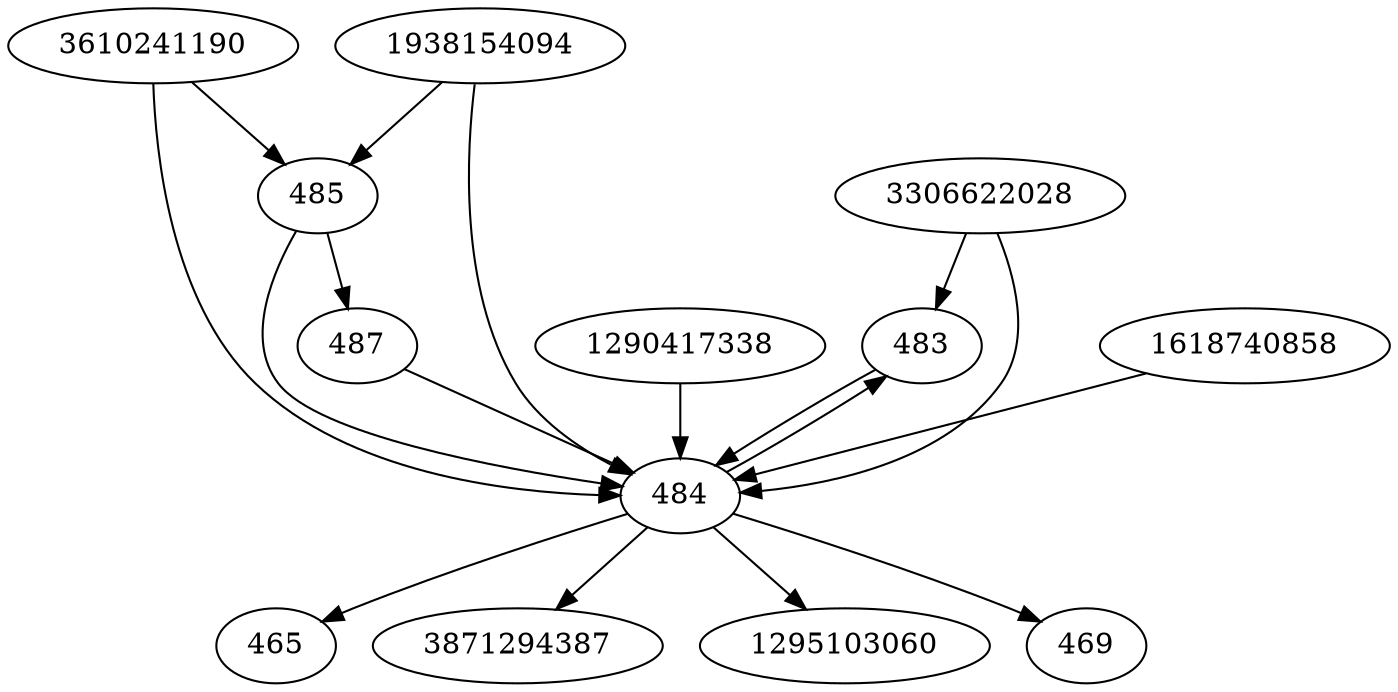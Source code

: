 strict digraph  {
483;
484;
485;
3610241190;
487;
1290417338;
3306622028;
1938154094;
465;
3871294387;
1295103060;
469;
1618740858;
483 -> 484;
484 -> 469;
484 -> 465;
484 -> 3871294387;
484 -> 483;
484 -> 1295103060;
485 -> 484;
485 -> 487;
3610241190 -> 484;
3610241190 -> 485;
487 -> 484;
1290417338 -> 484;
3306622028 -> 483;
3306622028 -> 484;
1938154094 -> 484;
1938154094 -> 485;
1618740858 -> 484;
}
